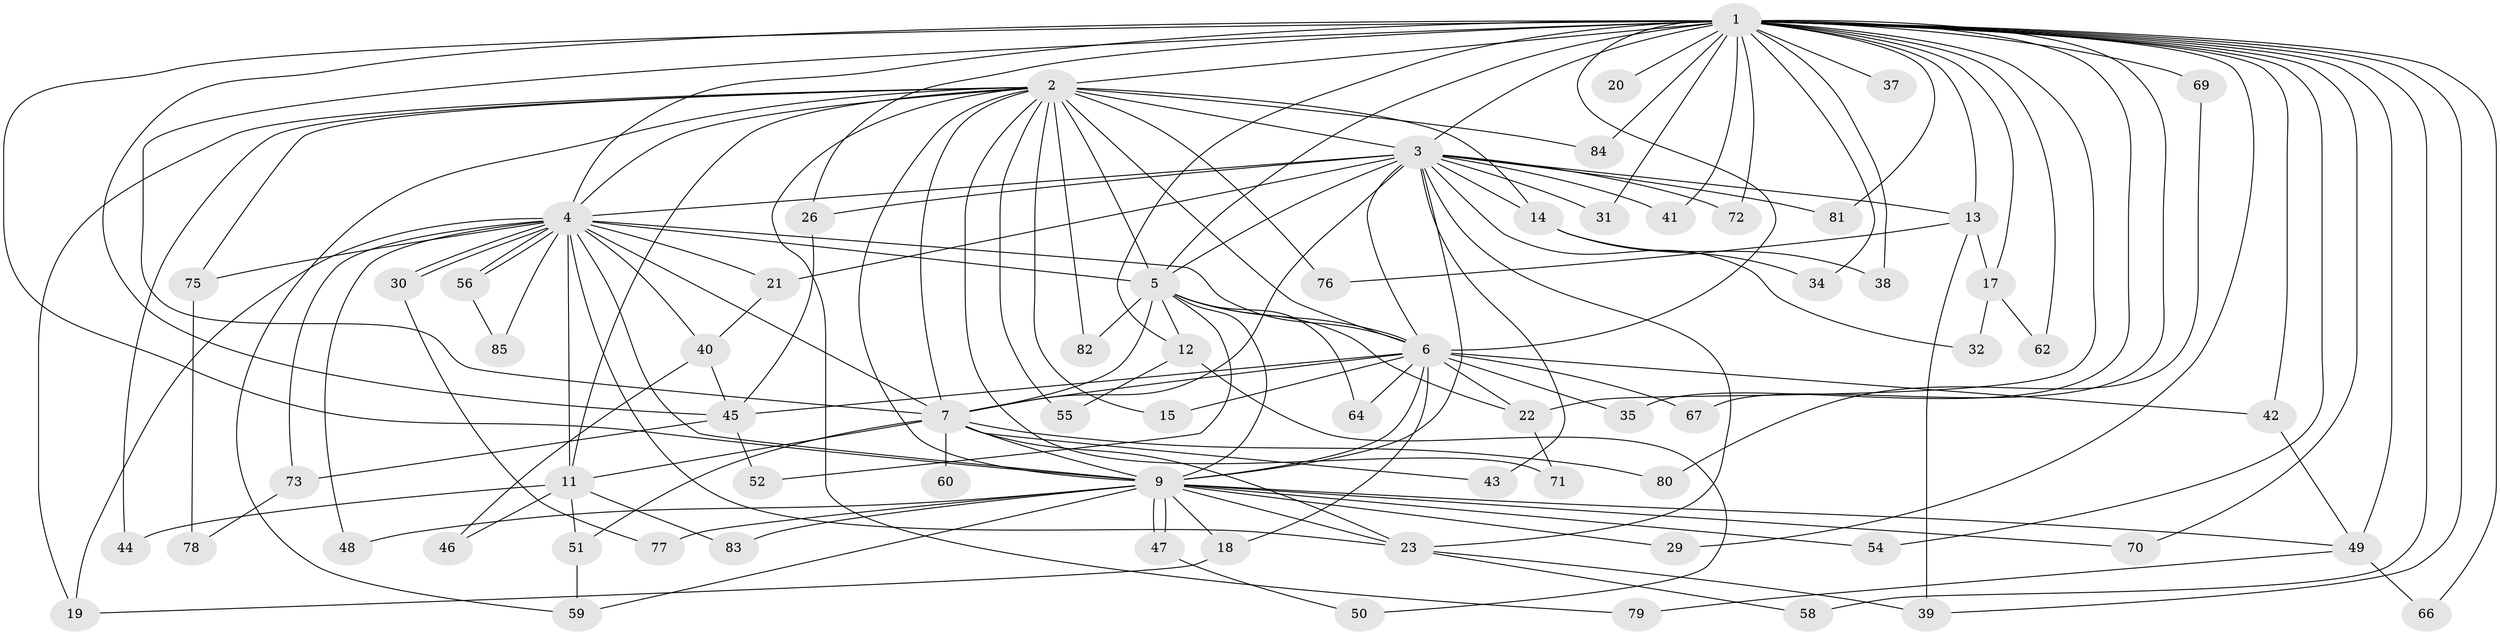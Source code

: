 // Generated by graph-tools (version 1.1) at 2025/51/02/27/25 19:51:47]
// undirected, 69 vertices, 156 edges
graph export_dot {
graph [start="1"]
  node [color=gray90,style=filled];
  1 [super="+8"];
  2 [super="+10"];
  3 [super="+87"];
  4 [super="+53"];
  5 [super="+16"];
  6 [super="+28"];
  7 [super="+25"];
  9 [super="+24"];
  11 [super="+33"];
  12;
  13 [super="+65"];
  14;
  15;
  17;
  18;
  19 [super="+27"];
  20;
  21;
  22 [super="+36"];
  23 [super="+86"];
  26;
  29;
  30;
  31;
  32;
  34;
  35;
  37;
  38;
  39 [super="+63"];
  40 [super="+68"];
  41;
  42;
  43;
  44;
  45 [super="+57"];
  46;
  47;
  48;
  49 [super="+74"];
  50;
  51;
  52;
  54;
  55;
  56;
  58;
  59 [super="+61"];
  60;
  62;
  64;
  66;
  67;
  69;
  70;
  71;
  72;
  73;
  75;
  76;
  77;
  78;
  79;
  80;
  81;
  82;
  83;
  84;
  85;
  1 -- 2 [weight=4];
  1 -- 3 [weight=2];
  1 -- 4 [weight=2];
  1 -- 5 [weight=2];
  1 -- 6 [weight=2];
  1 -- 7 [weight=2];
  1 -- 9 [weight=2];
  1 -- 12;
  1 -- 13 [weight=2];
  1 -- 17;
  1 -- 20 [weight=2];
  1 -- 26;
  1 -- 29;
  1 -- 35;
  1 -- 37 [weight=2];
  1 -- 38;
  1 -- 41;
  1 -- 45;
  1 -- 49;
  1 -- 62;
  1 -- 69 [weight=2];
  1 -- 70;
  1 -- 72;
  1 -- 81;
  1 -- 84;
  1 -- 66;
  1 -- 67;
  1 -- 31;
  1 -- 34;
  1 -- 42;
  1 -- 54;
  1 -- 58;
  1 -- 22;
  1 -- 39;
  2 -- 3 [weight=2];
  2 -- 4 [weight=2];
  2 -- 5 [weight=3];
  2 -- 6 [weight=2];
  2 -- 7 [weight=2];
  2 -- 9 [weight=2];
  2 -- 15;
  2 -- 55;
  2 -- 59;
  2 -- 75;
  2 -- 76;
  2 -- 71;
  2 -- 11;
  2 -- 44;
  2 -- 14;
  2 -- 79;
  2 -- 82;
  2 -- 19;
  2 -- 84;
  3 -- 4;
  3 -- 5;
  3 -- 6 [weight=2];
  3 -- 7;
  3 -- 9 [weight=2];
  3 -- 13;
  3 -- 14;
  3 -- 21;
  3 -- 26;
  3 -- 31;
  3 -- 32;
  3 -- 41;
  3 -- 43;
  3 -- 72;
  3 -- 81;
  3 -- 23;
  4 -- 5;
  4 -- 6 [weight=2];
  4 -- 7 [weight=2];
  4 -- 9;
  4 -- 11;
  4 -- 21;
  4 -- 23;
  4 -- 30;
  4 -- 30;
  4 -- 40;
  4 -- 48;
  4 -- 56;
  4 -- 56;
  4 -- 73;
  4 -- 85;
  4 -- 19;
  4 -- 75;
  5 -- 6;
  5 -- 7;
  5 -- 9;
  5 -- 12;
  5 -- 64;
  5 -- 82;
  5 -- 52;
  5 -- 22;
  6 -- 7;
  6 -- 9;
  6 -- 15;
  6 -- 18;
  6 -- 22;
  6 -- 35;
  6 -- 42;
  6 -- 64;
  6 -- 67;
  6 -- 45;
  7 -- 9;
  7 -- 23;
  7 -- 51;
  7 -- 60 [weight=2];
  7 -- 80;
  7 -- 43;
  7 -- 11;
  9 -- 18;
  9 -- 29;
  9 -- 47;
  9 -- 47;
  9 -- 48;
  9 -- 70;
  9 -- 77;
  9 -- 83;
  9 -- 54;
  9 -- 23;
  9 -- 49;
  9 -- 59;
  11 -- 44;
  11 -- 46;
  11 -- 51;
  11 -- 83;
  12 -- 50;
  12 -- 55;
  13 -- 17;
  13 -- 39;
  13 -- 76;
  14 -- 34;
  14 -- 38;
  17 -- 32;
  17 -- 62;
  18 -- 19;
  21 -- 40;
  22 -- 71;
  23 -- 39;
  23 -- 58;
  26 -- 45;
  30 -- 77;
  40 -- 46;
  40 -- 45;
  42 -- 49;
  45 -- 52;
  45 -- 73;
  47 -- 50;
  49 -- 66;
  49 -- 79;
  51 -- 59;
  56 -- 85;
  69 -- 80;
  73 -- 78;
  75 -- 78;
}
